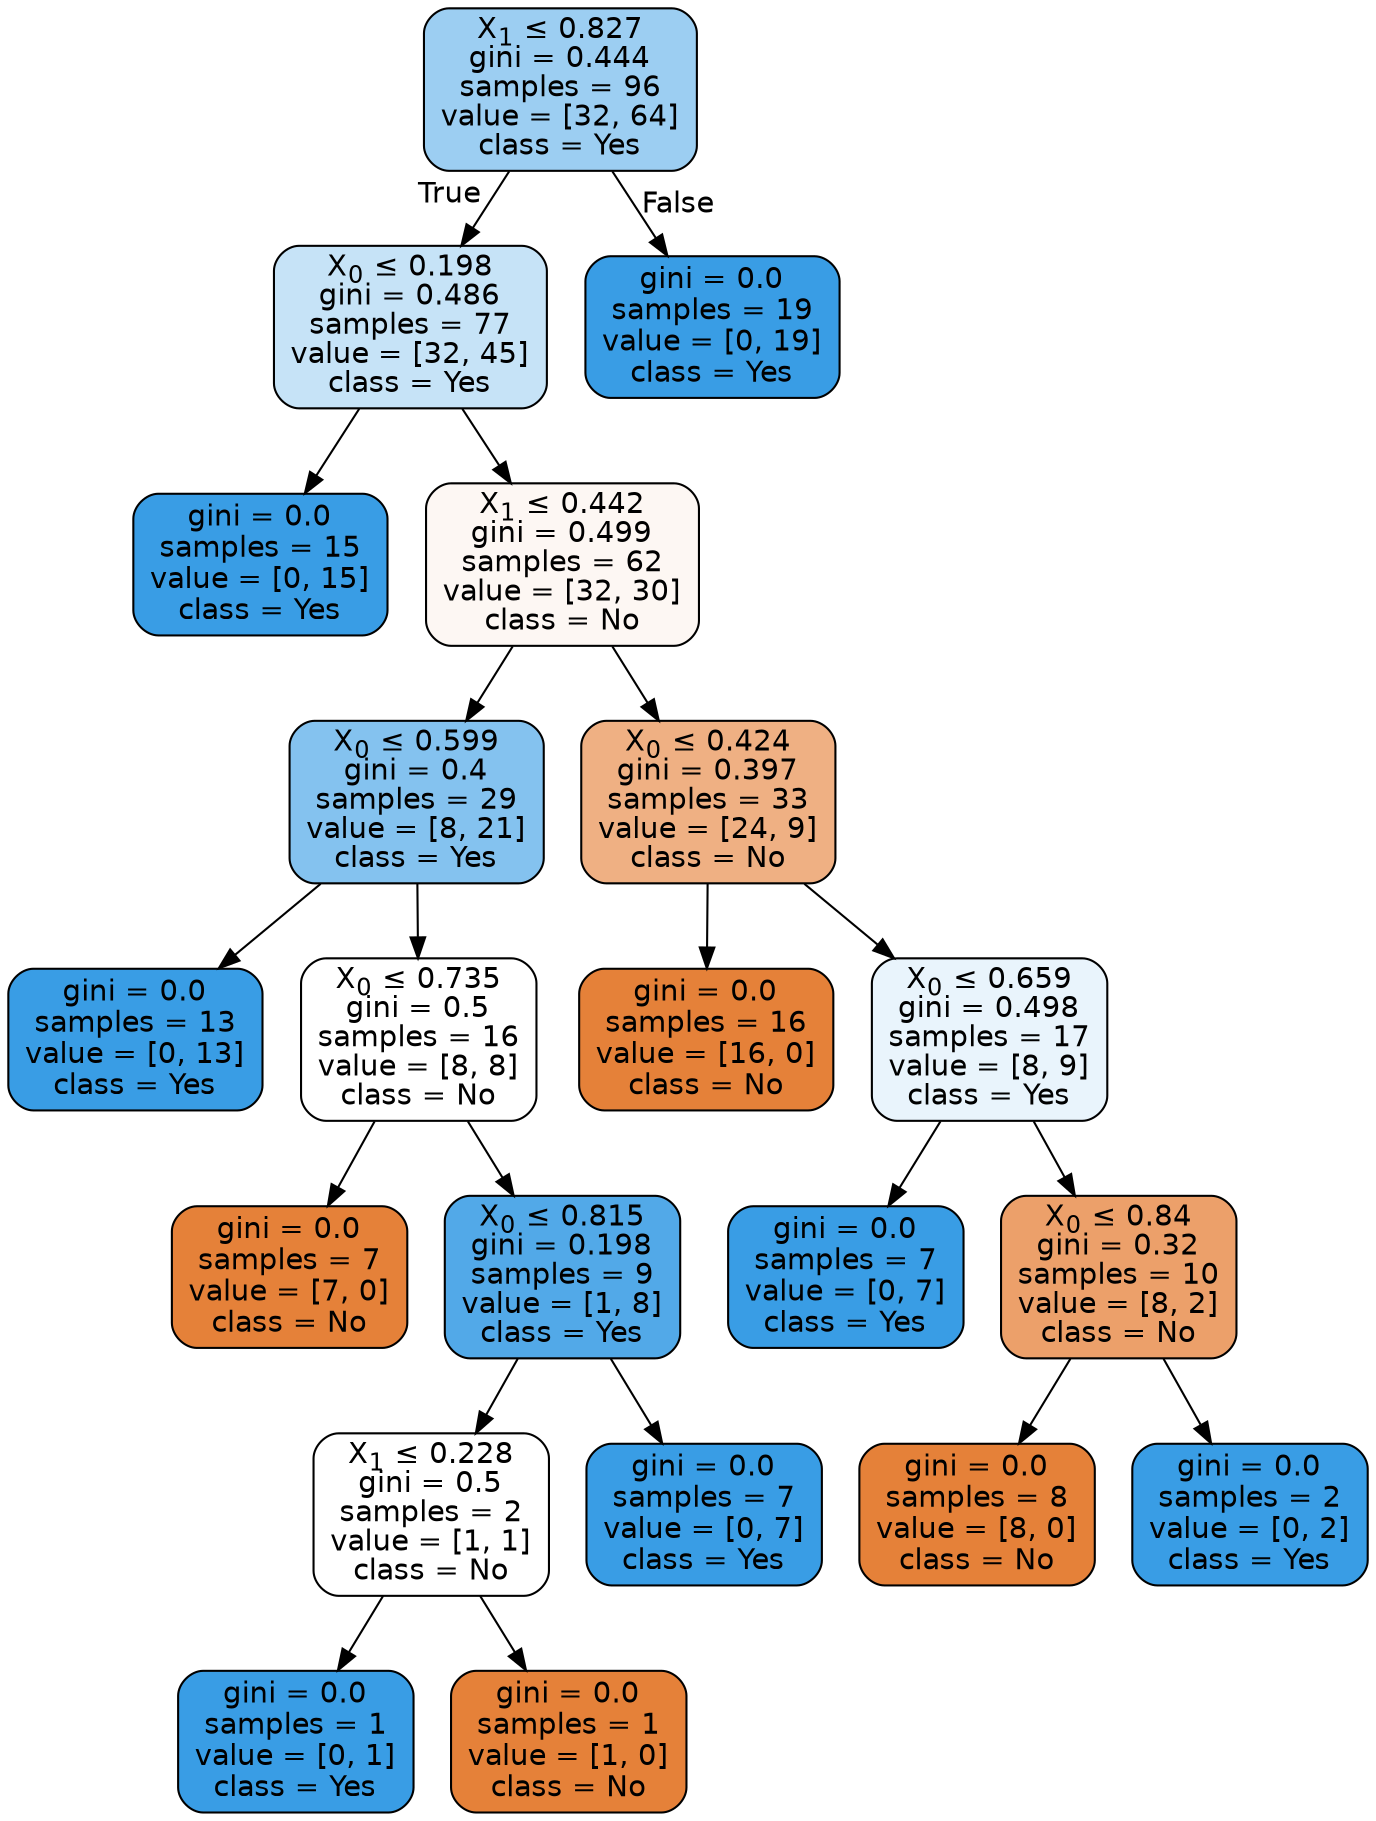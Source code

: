 digraph Tree {
node [shape=box, style="filled, rounded", color="black", fontname=helvetica] ;
edge [fontname=helvetica] ;
0 [label=<X<SUB>1</SUB> &le; 0.827<br/>gini = 0.444<br/>samples = 96<br/>value = [32, 64]<br/>class = Yes>, fillcolor="#9ccef2"] ;
1 [label=<X<SUB>0</SUB> &le; 0.198<br/>gini = 0.486<br/>samples = 77<br/>value = [32, 45]<br/>class = Yes>, fillcolor="#c6e3f7"] ;
0 -> 1 [labeldistance=2.5, labelangle=45, headlabel="True"] ;
2 [label=<gini = 0.0<br/>samples = 15<br/>value = [0, 15]<br/>class = Yes>, fillcolor="#399de5"] ;
1 -> 2 ;
3 [label=<X<SUB>1</SUB> &le; 0.442<br/>gini = 0.499<br/>samples = 62<br/>value = [32, 30]<br/>class = No>, fillcolor="#fdf7f3"] ;
1 -> 3 ;
4 [label=<X<SUB>0</SUB> &le; 0.599<br/>gini = 0.4<br/>samples = 29<br/>value = [8, 21]<br/>class = Yes>, fillcolor="#84c2ef"] ;
3 -> 4 ;
5 [label=<gini = 0.0<br/>samples = 13<br/>value = [0, 13]<br/>class = Yes>, fillcolor="#399de5"] ;
4 -> 5 ;
6 [label=<X<SUB>0</SUB> &le; 0.735<br/>gini = 0.5<br/>samples = 16<br/>value = [8, 8]<br/>class = No>, fillcolor="#ffffff"] ;
4 -> 6 ;
7 [label=<gini = 0.0<br/>samples = 7<br/>value = [7, 0]<br/>class = No>, fillcolor="#e58139"] ;
6 -> 7 ;
8 [label=<X<SUB>0</SUB> &le; 0.815<br/>gini = 0.198<br/>samples = 9<br/>value = [1, 8]<br/>class = Yes>, fillcolor="#52a9e8"] ;
6 -> 8 ;
9 [label=<X<SUB>1</SUB> &le; 0.228<br/>gini = 0.5<br/>samples = 2<br/>value = [1, 1]<br/>class = No>, fillcolor="#ffffff"] ;
8 -> 9 ;
10 [label=<gini = 0.0<br/>samples = 1<br/>value = [0, 1]<br/>class = Yes>, fillcolor="#399de5"] ;
9 -> 10 ;
11 [label=<gini = 0.0<br/>samples = 1<br/>value = [1, 0]<br/>class = No>, fillcolor="#e58139"] ;
9 -> 11 ;
12 [label=<gini = 0.0<br/>samples = 7<br/>value = [0, 7]<br/>class = Yes>, fillcolor="#399de5"] ;
8 -> 12 ;
13 [label=<X<SUB>0</SUB> &le; 0.424<br/>gini = 0.397<br/>samples = 33<br/>value = [24, 9]<br/>class = No>, fillcolor="#efb083"] ;
3 -> 13 ;
14 [label=<gini = 0.0<br/>samples = 16<br/>value = [16, 0]<br/>class = No>, fillcolor="#e58139"] ;
13 -> 14 ;
15 [label=<X<SUB>0</SUB> &le; 0.659<br/>gini = 0.498<br/>samples = 17<br/>value = [8, 9]<br/>class = Yes>, fillcolor="#e9f4fc"] ;
13 -> 15 ;
16 [label=<gini = 0.0<br/>samples = 7<br/>value = [0, 7]<br/>class = Yes>, fillcolor="#399de5"] ;
15 -> 16 ;
17 [label=<X<SUB>0</SUB> &le; 0.84<br/>gini = 0.32<br/>samples = 10<br/>value = [8, 2]<br/>class = No>, fillcolor="#eca06a"] ;
15 -> 17 ;
18 [label=<gini = 0.0<br/>samples = 8<br/>value = [8, 0]<br/>class = No>, fillcolor="#e58139"] ;
17 -> 18 ;
19 [label=<gini = 0.0<br/>samples = 2<br/>value = [0, 2]<br/>class = Yes>, fillcolor="#399de5"] ;
17 -> 19 ;
20 [label=<gini = 0.0<br/>samples = 19<br/>value = [0, 19]<br/>class = Yes>, fillcolor="#399de5"] ;
0 -> 20 [labeldistance=2.5, labelangle=-45, headlabel="False"] ;
}
